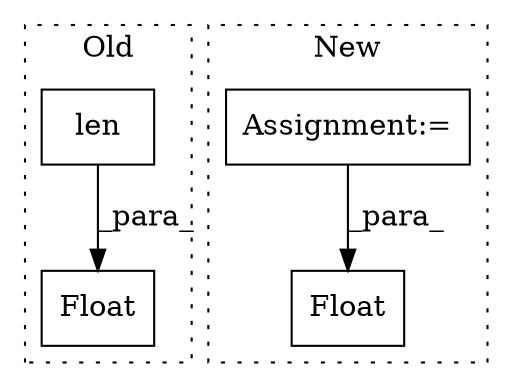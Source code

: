 digraph G {
subgraph cluster0 {
1 [label="len" a="32" s="2232,2237" l="4,1" shape="box"];
4 [label="Float" a="32" s="2226,2238" l="6,1" shape="box"];
label = "Old";
style="dotted";
}
subgraph cluster1 {
2 [label="Float" a="32" s="2603,2619" l="6,1" shape="box"];
3 [label="Assignment:=" a="7" s="2266" l="1" shape="box"];
label = "New";
style="dotted";
}
1 -> 4 [label="_para_"];
3 -> 2 [label="_para_"];
}